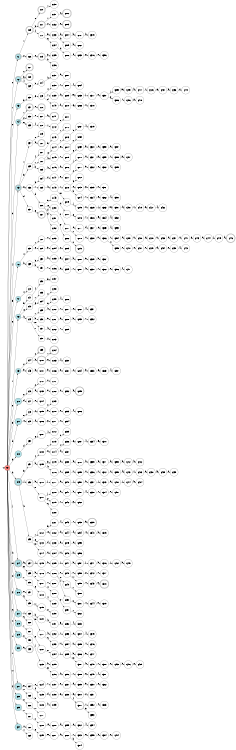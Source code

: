 digraph APTAALF {
__start0 [style = invis, shape = none, label = "", width = 0, height = 0];

rankdir=LR;
size="8,5";

s0 [style="filled", color="black", fillcolor="#ff817b" shape="circle", label="q0"];
s1 [style="rounded,filled", color="black", fillcolor="powderblue" shape="doublecircle", label="q1"];
s2 [style="rounded,filled", color="black", fillcolor="powderblue" shape="doublecircle", label="q2"];
s3 [style="filled", color="black", fillcolor="powderblue" shape="circle", label="q3"];
s4 [style="filled", color="black", fillcolor="powderblue" shape="circle", label="q4"];
s5 [style="rounded,filled", color="black", fillcolor="powderblue" shape="doublecircle", label="q5"];
s6 [style="filled", color="black", fillcolor="powderblue" shape="circle", label="q6"];
s7 [style="filled", color="black", fillcolor="powderblue" shape="circle", label="q7"];
s8 [style="filled", color="black", fillcolor="powderblue" shape="circle", label="q8"];
s9 [style="filled", color="black", fillcolor="powderblue" shape="circle", label="q9"];
s10 [style="filled", color="black", fillcolor="powderblue" shape="circle", label="q10"];
s11 [style="filled", color="black", fillcolor="powderblue" shape="circle", label="q11"];
s12 [style="filled", color="black", fillcolor="powderblue" shape="circle", label="q12"];
s13 [style="rounded,filled", color="black", fillcolor="powderblue" shape="doublecircle", label="q13"];
s14 [style="rounded,filled", color="black", fillcolor="powderblue" shape="doublecircle", label="q14"];
s15 [style="filled", color="black", fillcolor="powderblue" shape="circle", label="q15"];
s16 [style="filled", color="black", fillcolor="powderblue" shape="circle", label="q16"];
s17 [style="filled", color="black", fillcolor="powderblue" shape="circle", label="q17"];
s18 [style="filled", color="black", fillcolor="powderblue" shape="circle", label="q18"];
s19 [style="filled", color="black", fillcolor="powderblue" shape="circle", label="q19"];
s20 [style="filled", color="black", fillcolor="powderblue" shape="circle", label="q20"];
s21 [style="rounded,filled", color="black", fillcolor="powderblue" shape="doublecircle", label="q21"];
s22 [style="filled", color="black", fillcolor="powderblue" shape="circle", label="q22"];
s23 [style="filled", color="black", fillcolor="powderblue" shape="circle", label="q23"];
s24 [style="filled", color="black", fillcolor="powderblue" shape="circle", label="q24"];
s25 [style="rounded,filled", color="black", fillcolor="white" shape="doublecircle", label="q25"];
s26 [style="filled", color="black", fillcolor="white" shape="circle", label="q26"];
s27 [style="rounded,filled", color="black", fillcolor="white" shape="doublecircle", label="q27"];
s28 [style="rounded,filled", color="black", fillcolor="white" shape="doublecircle", label="q28"];
s29 [style="filled", color="black", fillcolor="white" shape="circle", label="q29"];
s30 [style="filled", color="black", fillcolor="white" shape="circle", label="q30"];
s31 [style="rounded,filled", color="black", fillcolor="white" shape="doublecircle", label="q31"];
s32 [style="filled", color="black", fillcolor="white" shape="circle", label="q32"];
s33 [style="filled", color="black", fillcolor="white" shape="circle", label="q33"];
s34 [style="filled", color="black", fillcolor="white" shape="circle", label="q34"];
s35 [style="filled", color="black", fillcolor="white" shape="circle", label="q35"];
s36 [style="filled", color="black", fillcolor="white" shape="circle", label="q36"];
s37 [style="filled", color="black", fillcolor="white" shape="circle", label="q37"];
s38 [style="filled", color="black", fillcolor="white" shape="circle", label="q38"];
s39 [style="filled", color="black", fillcolor="white" shape="circle", label="q39"];
s40 [style="filled", color="black", fillcolor="white" shape="circle", label="q40"];
s41 [style="filled", color="black", fillcolor="white" shape="circle", label="q41"];
s42 [style="filled", color="black", fillcolor="white" shape="circle", label="q42"];
s43 [style="filled", color="black", fillcolor="white" shape="circle", label="q43"];
s44 [style="filled", color="black", fillcolor="white" shape="circle", label="q44"];
s45 [style="filled", color="black", fillcolor="white" shape="circle", label="q45"];
s46 [style="filled", color="black", fillcolor="white" shape="circle", label="q46"];
s47 [style="filled", color="black", fillcolor="white" shape="circle", label="q47"];
s48 [style="filled", color="black", fillcolor="white" shape="circle", label="q48"];
s49 [style="filled", color="black", fillcolor="white" shape="circle", label="q49"];
s50 [style="filled", color="black", fillcolor="white" shape="circle", label="q50"];
s51 [style="filled", color="black", fillcolor="white" shape="circle", label="q51"];
s52 [style="filled", color="black", fillcolor="white" shape="circle", label="q52"];
s53 [style="filled", color="black", fillcolor="white" shape="circle", label="q53"];
s54 [style="rounded,filled", color="black", fillcolor="white" shape="doublecircle", label="q54"];
s55 [style="filled", color="black", fillcolor="white" shape="circle", label="q55"];
s56 [style="filled", color="black", fillcolor="white" shape="circle", label="q56"];
s57 [style="filled", color="black", fillcolor="white" shape="circle", label="q57"];
s58 [style="filled", color="black", fillcolor="white" shape="circle", label="q58"];
s59 [style="filled", color="black", fillcolor="white" shape="circle", label="q59"];
s60 [style="filled", color="black", fillcolor="white" shape="circle", label="q60"];
s61 [style="filled", color="black", fillcolor="white" shape="circle", label="q61"];
s62 [style="filled", color="black", fillcolor="white" shape="circle", label="q62"];
s63 [style="rounded,filled", color="black", fillcolor="white" shape="doublecircle", label="q63"];
s64 [style="filled", color="black", fillcolor="white" shape="circle", label="q64"];
s65 [style="filled", color="black", fillcolor="white" shape="circle", label="q65"];
s66 [style="filled", color="black", fillcolor="white" shape="circle", label="q66"];
s67 [style="filled", color="black", fillcolor="white" shape="circle", label="q67"];
s68 [style="filled", color="black", fillcolor="white" shape="circle", label="q68"];
s69 [style="filled", color="black", fillcolor="white" shape="circle", label="q69"];
s70 [style="rounded,filled", color="black", fillcolor="white" shape="doublecircle", label="q70"];
s71 [style="rounded,filled", color="black", fillcolor="white" shape="doublecircle", label="q71"];
s72 [style="filled", color="black", fillcolor="white" shape="circle", label="q72"];
s73 [style="rounded,filled", color="black", fillcolor="white" shape="doublecircle", label="q73"];
s74 [style="filled", color="black", fillcolor="white" shape="circle", label="q74"];
s75 [style="filled", color="black", fillcolor="white" shape="circle", label="q75"];
s76 [style="rounded,filled", color="black", fillcolor="white" shape="doublecircle", label="q76"];
s77 [style="filled", color="black", fillcolor="white" shape="circle", label="q77"];
s78 [style="filled", color="black", fillcolor="white" shape="circle", label="q78"];
s79 [style="filled", color="black", fillcolor="white" shape="circle", label="q79"];
s80 [style="rounded,filled", color="black", fillcolor="white" shape="doublecircle", label="q80"];
s81 [style="filled", color="black", fillcolor="white" shape="circle", label="q81"];
s82 [style="filled", color="black", fillcolor="white" shape="circle", label="q82"];
s83 [style="filled", color="black", fillcolor="white" shape="circle", label="q83"];
s84 [style="filled", color="black", fillcolor="white" shape="circle", label="q84"];
s85 [style="filled", color="black", fillcolor="white" shape="circle", label="q85"];
s86 [style="filled", color="black", fillcolor="white" shape="circle", label="q86"];
s87 [style="rounded,filled", color="black", fillcolor="white" shape="doublecircle", label="q87"];
s88 [style="filled", color="black", fillcolor="white" shape="circle", label="q88"];
s89 [style="filled", color="black", fillcolor="white" shape="circle", label="q89"];
s90 [style="filled", color="black", fillcolor="white" shape="circle", label="q90"];
s91 [style="filled", color="black", fillcolor="white" shape="circle", label="q91"];
s92 [style="filled", color="black", fillcolor="white" shape="circle", label="q92"];
s93 [style="filled", color="black", fillcolor="white" shape="circle", label="q93"];
s94 [style="filled", color="black", fillcolor="white" shape="circle", label="q94"];
s95 [style="filled", color="black", fillcolor="white" shape="circle", label="q95"];
s96 [style="filled", color="black", fillcolor="white" shape="circle", label="q96"];
s97 [style="filled", color="black", fillcolor="white" shape="circle", label="q97"];
s98 [style="filled", color="black", fillcolor="white" shape="circle", label="q98"];
s99 [style="rounded,filled", color="black", fillcolor="white" shape="doublecircle", label="q99"];
s100 [style="rounded,filled", color="black", fillcolor="white" shape="doublecircle", label="q100"];
s101 [style="filled", color="black", fillcolor="white" shape="circle", label="q101"];
s102 [style="filled", color="black", fillcolor="white" shape="circle", label="q102"];
s103 [style="filled", color="black", fillcolor="white" shape="circle", label="q103"];
s104 [style="filled", color="black", fillcolor="white" shape="circle", label="q104"];
s105 [style="filled", color="black", fillcolor="white" shape="circle", label="q105"];
s106 [style="filled", color="black", fillcolor="white" shape="circle", label="q106"];
s107 [style="filled", color="black", fillcolor="white" shape="circle", label="q107"];
s108 [style="filled", color="black", fillcolor="white" shape="circle", label="q108"];
s109 [style="filled", color="black", fillcolor="white" shape="circle", label="q109"];
s110 [style="filled", color="black", fillcolor="white" shape="circle", label="q110"];
s111 [style="filled", color="black", fillcolor="white" shape="circle", label="q111"];
s112 [style="filled", color="black", fillcolor="white" shape="circle", label="q112"];
s113 [style="filled", color="black", fillcolor="white" shape="circle", label="q113"];
s114 [style="filled", color="black", fillcolor="white" shape="circle", label="q114"];
s115 [style="filled", color="black", fillcolor="white" shape="circle", label="q115"];
s116 [style="filled", color="black", fillcolor="white" shape="circle", label="q116"];
s117 [style="filled", color="black", fillcolor="white" shape="circle", label="q117"];
s118 [style="filled", color="black", fillcolor="white" shape="circle", label="q118"];
s119 [style="filled", color="black", fillcolor="white" shape="circle", label="q119"];
s120 [style="filled", color="black", fillcolor="white" shape="circle", label="q120"];
s121 [style="filled", color="black", fillcolor="white" shape="circle", label="q121"];
s122 [style="filled", color="black", fillcolor="white" shape="circle", label="q122"];
s123 [style="filled", color="black", fillcolor="white" shape="circle", label="q123"];
s124 [style="filled", color="black", fillcolor="white" shape="circle", label="q124"];
s125 [style="filled", color="black", fillcolor="white" shape="circle", label="q125"];
s126 [style="filled", color="black", fillcolor="white" shape="circle", label="q126"];
s127 [style="filled", color="black", fillcolor="white" shape="circle", label="q127"];
s128 [style="filled", color="black", fillcolor="white" shape="circle", label="q128"];
s129 [style="filled", color="black", fillcolor="white" shape="circle", label="q129"];
s130 [style="filled", color="black", fillcolor="white" shape="circle", label="q130"];
s131 [style="filled", color="black", fillcolor="white" shape="circle", label="q131"];
s132 [style="filled", color="black", fillcolor="white" shape="circle", label="q132"];
s133 [style="filled", color="black", fillcolor="white" shape="circle", label="q133"];
s134 [style="filled", color="black", fillcolor="white" shape="circle", label="q134"];
s135 [style="filled", color="black", fillcolor="white" shape="circle", label="q135"];
s136 [style="filled", color="black", fillcolor="white" shape="circle", label="q136"];
s137 [style="filled", color="black", fillcolor="white" shape="circle", label="q137"];
s138 [style="filled", color="black", fillcolor="white" shape="circle", label="q138"];
s139 [style="filled", color="black", fillcolor="white" shape="circle", label="q139"];
s140 [style="filled", color="black", fillcolor="white" shape="circle", label="q140"];
s141 [style="rounded,filled", color="black", fillcolor="white" shape="doublecircle", label="q141"];
s142 [style="filled", color="black", fillcolor="white" shape="circle", label="q142"];
s143 [style="filled", color="black", fillcolor="white" shape="circle", label="q143"];
s144 [style="filled", color="black", fillcolor="white" shape="circle", label="q144"];
s145 [style="filled", color="black", fillcolor="white" shape="circle", label="q145"];
s146 [style="filled", color="black", fillcolor="white" shape="circle", label="q146"];
s147 [style="filled", color="black", fillcolor="white" shape="circle", label="q147"];
s148 [style="filled", color="black", fillcolor="white" shape="circle", label="q148"];
s149 [style="filled", color="black", fillcolor="white" shape="circle", label="q149"];
s150 [style="filled", color="black", fillcolor="white" shape="circle", label="q150"];
s151 [style="filled", color="black", fillcolor="white" shape="circle", label="q151"];
s152 [style="filled", color="black", fillcolor="white" shape="circle", label="q152"];
s153 [style="filled", color="black", fillcolor="white" shape="circle", label="q153"];
s154 [style="filled", color="black", fillcolor="white" shape="circle", label="q154"];
s155 [style="filled", color="black", fillcolor="white" shape="circle", label="q155"];
s156 [style="filled", color="black", fillcolor="white" shape="circle", label="q156"];
s157 [style="filled", color="black", fillcolor="white" shape="circle", label="q157"];
s158 [style="filled", color="black", fillcolor="white" shape="circle", label="q158"];
s159 [style="filled", color="black", fillcolor="white" shape="circle", label="q159"];
s160 [style="filled", color="black", fillcolor="white" shape="circle", label="q160"];
s161 [style="filled", color="black", fillcolor="white" shape="circle", label="q161"];
s162 [style="filled", color="black", fillcolor="white" shape="circle", label="q162"];
s163 [style="filled", color="black", fillcolor="white" shape="circle", label="q163"];
s164 [style="rounded,filled", color="black", fillcolor="white" shape="doublecircle", label="q164"];
s165 [style="filled", color="black", fillcolor="white" shape="circle", label="q165"];
s166 [style="filled", color="black", fillcolor="white" shape="circle", label="q166"];
s167 [style="filled", color="black", fillcolor="white" shape="circle", label="q167"];
s168 [style="filled", color="black", fillcolor="white" shape="circle", label="q168"];
s169 [style="filled", color="black", fillcolor="white" shape="circle", label="q169"];
s170 [style="filled", color="black", fillcolor="white" shape="circle", label="q170"];
s171 [style="filled", color="black", fillcolor="white" shape="circle", label="q171"];
s172 [style="filled", color="black", fillcolor="white" shape="circle", label="q172"];
s173 [style="filled", color="black", fillcolor="white" shape="circle", label="q173"];
s174 [style="filled", color="black", fillcolor="white" shape="circle", label="q174"];
s175 [style="filled", color="black", fillcolor="white" shape="circle", label="q175"];
s176 [style="filled", color="black", fillcolor="white" shape="circle", label="q176"];
s177 [style="filled", color="black", fillcolor="white" shape="circle", label="q177"];
s178 [style="filled", color="black", fillcolor="white" shape="circle", label="q178"];
s179 [style="filled", color="black", fillcolor="white" shape="circle", label="q179"];
s180 [style="filled", color="black", fillcolor="white" shape="circle", label="q180"];
s181 [style="filled", color="black", fillcolor="white" shape="circle", label="q181"];
s182 [style="filled", color="black", fillcolor="white" shape="circle", label="q182"];
s183 [style="filled", color="black", fillcolor="white" shape="circle", label="q183"];
s184 [style="filled", color="black", fillcolor="white" shape="circle", label="q184"];
s185 [style="filled", color="black", fillcolor="white" shape="circle", label="q185"];
s186 [style="filled", color="black", fillcolor="white" shape="circle", label="q186"];
s187 [style="filled", color="black", fillcolor="white" shape="circle", label="q187"];
s188 [style="filled", color="black", fillcolor="white" shape="circle", label="q188"];
s189 [style="filled", color="black", fillcolor="white" shape="circle", label="q189"];
s190 [style="filled", color="black", fillcolor="white" shape="circle", label="q190"];
s191 [style="filled", color="black", fillcolor="white" shape="circle", label="q191"];
s192 [style="filled", color="black", fillcolor="white" shape="circle", label="q192"];
s193 [style="filled", color="black", fillcolor="white" shape="circle", label="q193"];
s194 [style="filled", color="black", fillcolor="white" shape="circle", label="q194"];
s195 [style="filled", color="black", fillcolor="white" shape="circle", label="q195"];
s196 [style="filled", color="black", fillcolor="white" shape="circle", label="q196"];
s197 [style="filled", color="black", fillcolor="white" shape="circle", label="q197"];
s198 [style="filled", color="black", fillcolor="white" shape="circle", label="q198"];
s199 [style="filled", color="black", fillcolor="white" shape="circle", label="q199"];
s200 [style="filled", color="black", fillcolor="white" shape="circle", label="q200"];
s201 [style="filled", color="black", fillcolor="white" shape="circle", label="q201"];
s202 [style="rounded,filled", color="black", fillcolor="white" shape="doublecircle", label="q202"];
s203 [style="rounded,filled", color="black", fillcolor="white" shape="doublecircle", label="q203"];
s204 [style="filled", color="black", fillcolor="white" shape="circle", label="q204"];
s205 [style="filled", color="black", fillcolor="white" shape="circle", label="q205"];
s206 [style="filled", color="black", fillcolor="white" shape="circle", label="q206"];
s207 [style="filled", color="black", fillcolor="white" shape="circle", label="q207"];
s208 [style="filled", color="black", fillcolor="white" shape="circle", label="q208"];
s209 [style="filled", color="black", fillcolor="white" shape="circle", label="q209"];
s210 [style="filled", color="black", fillcolor="white" shape="circle", label="q210"];
s211 [style="filled", color="black", fillcolor="white" shape="circle", label="q211"];
s212 [style="filled", color="black", fillcolor="white" shape="circle", label="q212"];
s213 [style="filled", color="black", fillcolor="white" shape="circle", label="q213"];
s214 [style="filled", color="black", fillcolor="white" shape="circle", label="q214"];
s215 [style="filled", color="black", fillcolor="white" shape="circle", label="q215"];
s216 [style="filled", color="black", fillcolor="white" shape="circle", label="q216"];
s217 [style="filled", color="black", fillcolor="white" shape="circle", label="q217"];
s218 [style="filled", color="black", fillcolor="white" shape="circle", label="q218"];
s219 [style="filled", color="black", fillcolor="white" shape="circle", label="q219"];
s220 [style="filled", color="black", fillcolor="white" shape="circle", label="q220"];
s221 [style="filled", color="black", fillcolor="white" shape="circle", label="q221"];
s222 [style="filled", color="black", fillcolor="white" shape="circle", label="q222"];
s223 [style="filled", color="black", fillcolor="white" shape="circle", label="q223"];
s224 [style="filled", color="black", fillcolor="white" shape="circle", label="q224"];
s225 [style="filled", color="black", fillcolor="white" shape="circle", label="q225"];
s226 [style="filled", color="black", fillcolor="white" shape="circle", label="q226"];
s227 [style="filled", color="black", fillcolor="white" shape="circle", label="q227"];
s228 [style="filled", color="black", fillcolor="white" shape="circle", label="q228"];
s229 [style="filled", color="black", fillcolor="white" shape="circle", label="q229"];
s230 [style="filled", color="black", fillcolor="white" shape="circle", label="q230"];
s231 [style="filled", color="black", fillcolor="white" shape="circle", label="q231"];
s232 [style="filled", color="black", fillcolor="white" shape="circle", label="q232"];
s233 [style="filled", color="black", fillcolor="white" shape="circle", label="q233"];
s234 [style="filled", color="black", fillcolor="white" shape="circle", label="q234"];
s235 [style="filled", color="black", fillcolor="white" shape="circle", label="q235"];
s236 [style="filled", color="black", fillcolor="white" shape="circle", label="q236"];
s237 [style="filled", color="black", fillcolor="white" shape="circle", label="q237"];
s238 [style="filled", color="black", fillcolor="white" shape="circle", label="q238"];
s239 [style="filled", color="black", fillcolor="white" shape="circle", label="q239"];
s240 [style="filled", color="black", fillcolor="white" shape="circle", label="q240"];
s241 [style="filled", color="black", fillcolor="white" shape="circle", label="q241"];
s242 [style="filled", color="black", fillcolor="white" shape="circle", label="q242"];
s243 [style="filled", color="black", fillcolor="white" shape="circle", label="q243"];
s244 [style="filled", color="black", fillcolor="white" shape="circle", label="q244"];
s245 [style="filled", color="black", fillcolor="white" shape="circle", label="q245"];
s246 [style="filled", color="black", fillcolor="white" shape="circle", label="q246"];
s247 [style="filled", color="black", fillcolor="white" shape="circle", label="q247"];
s248 [style="filled", color="black", fillcolor="white" shape="circle", label="q248"];
s249 [style="filled", color="black", fillcolor="white" shape="circle", label="q249"];
s250 [style="filled", color="black", fillcolor="white" shape="circle", label="q250"];
s251 [style="filled", color="black", fillcolor="white" shape="circle", label="q251"];
s252 [style="filled", color="black", fillcolor="white" shape="circle", label="q252"];
s253 [style="filled", color="black", fillcolor="white" shape="circle", label="q253"];
s254 [style="filled", color="black", fillcolor="white" shape="circle", label="q254"];
s255 [style="filled", color="black", fillcolor="white" shape="circle", label="q255"];
s256 [style="filled", color="black", fillcolor="white" shape="circle", label="q256"];
s257 [style="filled", color="black", fillcolor="white" shape="circle", label="q257"];
s258 [style="filled", color="black", fillcolor="white" shape="circle", label="q258"];
s259 [style="filled", color="black", fillcolor="white" shape="circle", label="q259"];
s260 [style="filled", color="black", fillcolor="white" shape="circle", label="q260"];
s261 [style="filled", color="black", fillcolor="white" shape="circle", label="q261"];
s262 [style="filled", color="black", fillcolor="white" shape="circle", label="q262"];
s263 [style="filled", color="black", fillcolor="white" shape="circle", label="q263"];
s264 [style="filled", color="black", fillcolor="white" shape="circle", label="q264"];
s265 [style="filled", color="black", fillcolor="white" shape="circle", label="q265"];
s266 [style="filled", color="black", fillcolor="white" shape="circle", label="q266"];
s267 [style="filled", color="black", fillcolor="white" shape="circle", label="q267"];
s268 [style="filled", color="black", fillcolor="white" shape="circle", label="q268"];
s269 [style="filled", color="black", fillcolor="white" shape="circle", label="q269"];
s270 [style="filled", color="black", fillcolor="white" shape="circle", label="q270"];
s271 [style="filled", color="black", fillcolor="white" shape="circle", label="q271"];
s272 [style="filled", color="black", fillcolor="white" shape="circle", label="q272"];
s273 [style="filled", color="black", fillcolor="white" shape="circle", label="q273"];
s274 [style="filled", color="black", fillcolor="white" shape="circle", label="q274"];
s275 [style="filled", color="black", fillcolor="white" shape="circle", label="q275"];
s276 [style="filled", color="black", fillcolor="white" shape="circle", label="q276"];
s277 [style="filled", color="black", fillcolor="white" shape="circle", label="q277"];
s278 [style="filled", color="black", fillcolor="white" shape="circle", label="q278"];
s279 [style="rounded,filled", color="black", fillcolor="white" shape="doublecircle", label="q279"];
s280 [style="filled", color="black", fillcolor="white" shape="circle", label="q280"];
s281 [style="filled", color="black", fillcolor="white" shape="circle", label="q281"];
s282 [style="filled", color="black", fillcolor="white" shape="circle", label="q282"];
s283 [style="filled", color="black", fillcolor="white" shape="circle", label="q283"];
s284 [style="filled", color="black", fillcolor="white" shape="circle", label="q284"];
s285 [style="rounded,filled", color="black", fillcolor="white" shape="doublecircle", label="q285"];
s286 [style="filled", color="black", fillcolor="white" shape="circle", label="q286"];
s287 [style="filled", color="black", fillcolor="white" shape="circle", label="q287"];
s288 [style="filled", color="black", fillcolor="white" shape="circle", label="q288"];
s289 [style="filled", color="black", fillcolor="white" shape="circle", label="q289"];
s290 [style="filled", color="black", fillcolor="white" shape="circle", label="q290"];
s291 [style="filled", color="black", fillcolor="white" shape="circle", label="q291"];
s292 [style="filled", color="black", fillcolor="white" shape="circle", label="q292"];
s293 [style="filled", color="black", fillcolor="white" shape="circle", label="q293"];
s294 [style="filled", color="black", fillcolor="white" shape="circle", label="q294"];
s295 [style="filled", color="black", fillcolor="white" shape="circle", label="q295"];
s296 [style="filled", color="black", fillcolor="white" shape="circle", label="q296"];
s297 [style="filled", color="black", fillcolor="white" shape="circle", label="q297"];
s298 [style="filled", color="black", fillcolor="white" shape="circle", label="q298"];
s299 [style="filled", color="black", fillcolor="white" shape="circle", label="q299"];
s300 [style="filled", color="black", fillcolor="white" shape="circle", label="q300"];
s301 [style="filled", color="black", fillcolor="white" shape="circle", label="q301"];
s302 [style="filled", color="black", fillcolor="white" shape="circle", label="q302"];
s303 [style="filled", color="black", fillcolor="white" shape="circle", label="q303"];
s304 [style="filled", color="black", fillcolor="white" shape="circle", label="q304"];
s305 [style="filled", color="black", fillcolor="white" shape="circle", label="q305"];
s306 [style="filled", color="black", fillcolor="white" shape="circle", label="q306"];
s307 [style="filled", color="black", fillcolor="white" shape="circle", label="q307"];
s308 [style="filled", color="black", fillcolor="white" shape="circle", label="q308"];
s309 [style="filled", color="black", fillcolor="white" shape="circle", label="q309"];
s310 [style="filled", color="black", fillcolor="white" shape="circle", label="q310"];
s311 [style="rounded,filled", color="black", fillcolor="white" shape="doublecircle", label="q311"];
s312 [style="filled", color="black", fillcolor="white" shape="circle", label="q312"];
s313 [style="filled", color="black", fillcolor="white" shape="circle", label="q313"];
s314 [style="filled", color="black", fillcolor="white" shape="circle", label="q314"];
s315 [style="filled", color="black", fillcolor="white" shape="circle", label="q315"];
s316 [style="filled", color="black", fillcolor="white" shape="circle", label="q316"];
s317 [style="filled", color="black", fillcolor="white" shape="circle", label="q317"];
s318 [style="filled", color="black", fillcolor="white" shape="circle", label="q318"];
s319 [style="filled", color="black", fillcolor="white" shape="circle", label="q319"];
s320 [style="filled", color="black", fillcolor="white" shape="circle", label="q320"];
s321 [style="filled", color="black", fillcolor="white" shape="circle", label="q321"];
s322 [style="filled", color="black", fillcolor="white" shape="circle", label="q322"];
s323 [style="filled", color="black", fillcolor="white" shape="circle", label="q323"];
s324 [style="filled", color="black", fillcolor="white" shape="circle", label="q324"];
s325 [style="filled", color="black", fillcolor="white" shape="circle", label="q325"];
s326 [style="filled", color="black", fillcolor="white" shape="circle", label="q326"];
s327 [style="filled", color="black", fillcolor="white" shape="circle", label="q327"];
s328 [style="filled", color="black", fillcolor="white" shape="circle", label="q328"];
s329 [style="filled", color="black", fillcolor="white" shape="circle", label="q329"];
s330 [style="filled", color="black", fillcolor="white" shape="circle", label="q330"];
s331 [style="filled", color="black", fillcolor="white" shape="circle", label="q331"];
s332 [style="filled", color="black", fillcolor="white" shape="circle", label="q332"];
s333 [style="filled", color="black", fillcolor="white" shape="circle", label="q333"];
s334 [style="filled", color="black", fillcolor="white" shape="circle", label="q334"];
s335 [style="filled", color="black", fillcolor="white" shape="circle", label="q335"];
s336 [style="filled", color="black", fillcolor="white" shape="circle", label="q336"];
s337 [style="filled", color="black", fillcolor="white" shape="circle", label="q337"];
s338 [style="filled", color="black", fillcolor="white" shape="circle", label="q338"];
s339 [style="rounded,filled", color="black", fillcolor="white" shape="doublecircle", label="q339"];
s340 [style="filled", color="black", fillcolor="white" shape="circle", label="q340"];
s341 [style="filled", color="black", fillcolor="white" shape="circle", label="q341"];
s342 [style="filled", color="black", fillcolor="white" shape="circle", label="q342"];
s343 [style="filled", color="black", fillcolor="white" shape="circle", label="q343"];
s344 [style="filled", color="black", fillcolor="white" shape="circle", label="q344"];
s345 [style="filled", color="black", fillcolor="white" shape="circle", label="q345"];
s346 [style="filled", color="black", fillcolor="white" shape="circle", label="q346"];
s347 [style="filled", color="black", fillcolor="white" shape="circle", label="q347"];
s348 [style="filled", color="black", fillcolor="white" shape="circle", label="q348"];
s349 [style="filled", color="black", fillcolor="white" shape="circle", label="q349"];
s350 [style="filled", color="black", fillcolor="white" shape="circle", label="q350"];
s351 [style="filled", color="black", fillcolor="white" shape="circle", label="q351"];
s352 [style="filled", color="black", fillcolor="white" shape="circle", label="q352"];
s353 [style="filled", color="black", fillcolor="white" shape="circle", label="q353"];
s354 [style="filled", color="black", fillcolor="white" shape="circle", label="q354"];
s355 [style="filled", color="black", fillcolor="white" shape="circle", label="q355"];
s356 [style="filled", color="black", fillcolor="white" shape="circle", label="q356"];
s357 [style="filled", color="black", fillcolor="white" shape="circle", label="q357"];
s358 [style="filled", color="black", fillcolor="white" shape="circle", label="q358"];
s359 [style="filled", color="black", fillcolor="white" shape="circle", label="q359"];
s360 [style="filled", color="black", fillcolor="white" shape="circle", label="q360"];
s361 [style="filled", color="black", fillcolor="white" shape="circle", label="q361"];
s362 [style="filled", color="black", fillcolor="white" shape="circle", label="q362"];
s363 [style="filled", color="black", fillcolor="white" shape="circle", label="q363"];
s364 [style="filled", color="black", fillcolor="white" shape="circle", label="q364"];
s365 [style="filled", color="black", fillcolor="white" shape="circle", label="q365"];
s366 [style="filled", color="black", fillcolor="white" shape="circle", label="q366"];
s367 [style="filled", color="black", fillcolor="white" shape="circle", label="q367"];
s368 [style="filled", color="black", fillcolor="white" shape="circle", label="q368"];
s369 [style="filled", color="black", fillcolor="white" shape="circle", label="q369"];
s370 [style="filled", color="black", fillcolor="white" shape="circle", label="q370"];
s371 [style="filled", color="black", fillcolor="white" shape="circle", label="q371"];
s372 [style="filled", color="black", fillcolor="white" shape="circle", label="q372"];
s373 [style="filled", color="black", fillcolor="white" shape="circle", label="q373"];
s374 [style="filled", color="black", fillcolor="white" shape="circle", label="q374"];
s375 [style="filled", color="black", fillcolor="white" shape="circle", label="q375"];
s376 [style="filled", color="black", fillcolor="white" shape="circle", label="q376"];
s377 [style="filled", color="black", fillcolor="white" shape="circle", label="q377"];
s378 [style="rounded,filled", color="black", fillcolor="white" shape="doublecircle", label="q378"];
s379 [style="filled", color="black", fillcolor="white" shape="circle", label="q379"];
s380 [style="filled", color="black", fillcolor="white" shape="circle", label="q380"];
s381 [style="filled", color="black", fillcolor="white" shape="circle", label="q381"];
s382 [style="filled", color="black", fillcolor="white" shape="circle", label="q382"];
s383 [style="filled", color="black", fillcolor="white" shape="circle", label="q383"];
s384 [style="filled", color="black", fillcolor="white" shape="circle", label="q384"];
s385 [style="filled", color="black", fillcolor="white" shape="circle", label="q385"];
s386 [style="filled", color="black", fillcolor="white" shape="circle", label="q386"];
s387 [style="filled", color="black", fillcolor="white" shape="circle", label="q387"];
s388 [style="filled", color="black", fillcolor="white" shape="circle", label="q388"];
s389 [style="filled", color="black", fillcolor="white" shape="circle", label="q389"];
s390 [style="filled", color="black", fillcolor="white" shape="circle", label="q390"];
s391 [style="filled", color="black", fillcolor="white" shape="circle", label="q391"];
s392 [style="filled", color="black", fillcolor="white" shape="circle", label="q392"];
s393 [style="filled", color="black", fillcolor="white" shape="circle", label="q393"];
s394 [style="filled", color="black", fillcolor="white" shape="circle", label="q394"];
s395 [style="filled", color="black", fillcolor="white" shape="circle", label="q395"];
s396 [style="filled", color="black", fillcolor="white" shape="circle", label="q396"];
s397 [style="filled", color="black", fillcolor="white" shape="circle", label="q397"];
s398 [style="filled", color="black", fillcolor="white" shape="circle", label="q398"];
s399 [style="filled", color="black", fillcolor="white" shape="circle", label="q399"];
s400 [style="filled", color="black", fillcolor="white" shape="circle", label="q400"];
s401 [style="filled", color="black", fillcolor="white" shape="circle", label="q401"];
s402 [style="filled", color="black", fillcolor="white" shape="circle", label="q402"];
s403 [style="filled", color="black", fillcolor="white" shape="circle", label="q403"];
s404 [style="filled", color="black", fillcolor="white" shape="circle", label="q404"];
s405 [style="filled", color="black", fillcolor="white" shape="circle", label="q405"];
s406 [style="filled", color="black", fillcolor="white" shape="circle", label="q406"];
s407 [style="filled", color="black", fillcolor="white" shape="circle", label="q407"];
s408 [style="filled", color="black", fillcolor="white" shape="circle", label="q408"];
s409 [style="filled", color="black", fillcolor="white" shape="circle", label="q409"];
s410 [style="filled", color="black", fillcolor="white" shape="circle", label="q410"];
s411 [style="filled", color="black", fillcolor="white" shape="circle", label="q411"];
s412 [style="filled", color="black", fillcolor="white" shape="circle", label="q412"];
s413 [style="filled", color="black", fillcolor="white" shape="circle", label="q413"];
s414 [style="filled", color="black", fillcolor="white" shape="circle", label="q414"];
s415 [style="filled", color="black", fillcolor="white" shape="circle", label="q415"];
s416 [style="filled", color="black", fillcolor="white" shape="circle", label="q416"];
s417 [style="filled", color="black", fillcolor="white" shape="circle", label="q417"];
s418 [style="filled", color="black", fillcolor="white" shape="circle", label="q418"];
s419 [style="filled", color="black", fillcolor="white" shape="circle", label="q419"];
s420 [style="filled", color="black", fillcolor="white" shape="circle", label="q420"];
s421 [style="filled", color="black", fillcolor="white" shape="circle", label="q421"];
s422 [style="filled", color="black", fillcolor="white" shape="circle", label="q422"];
s423 [style="filled", color="black", fillcolor="white" shape="circle", label="q423"];
s424 [style="filled", color="black", fillcolor="white" shape="circle", label="q424"];
s425 [style="filled", color="black", fillcolor="white" shape="circle", label="q425"];
s426 [style="filled", color="black", fillcolor="white" shape="circle", label="q426"];
s427 [style="filled", color="black", fillcolor="white" shape="circle", label="q427"];
s428 [style="filled", color="black", fillcolor="white" shape="circle", label="q428"];
s429 [style="filled", color="black", fillcolor="white" shape="circle", label="q429"];
s430 [style="filled", color="black", fillcolor="white" shape="circle", label="q430"];
s431 [style="filled", color="black", fillcolor="white" shape="circle", label="q431"];
s432 [style="filled", color="black", fillcolor="white" shape="circle", label="q432"];
s433 [style="filled", color="black", fillcolor="white" shape="circle", label="q433"];
s434 [style="filled", color="black", fillcolor="white" shape="circle", label="q434"];
s435 [style="filled", color="black", fillcolor="white" shape="circle", label="q435"];
s436 [style="filled", color="black", fillcolor="white" shape="circle", label="q436"];
s437 [style="filled", color="black", fillcolor="white" shape="circle", label="q437"];
s438 [style="filled", color="black", fillcolor="white" shape="circle", label="q438"];
s439 [style="filled", color="black", fillcolor="white" shape="circle", label="q439"];
s440 [style="filled", color="black", fillcolor="white" shape="circle", label="q440"];
s441 [style="filled", color="black", fillcolor="white" shape="circle", label="q441"];
s442 [style="filled", color="black", fillcolor="white" shape="circle", label="q442"];
s443 [style="filled", color="black", fillcolor="white" shape="circle", label="q443"];
s444 [style="filled", color="black", fillcolor="white" shape="circle", label="q444"];
s445 [style="filled", color="black", fillcolor="white" shape="circle", label="q445"];
s446 [style="rounded,filled", color="black", fillcolor="white" shape="doublecircle", label="q446"];
subgraph cluster_main { 
	graph [pad=".75", ranksep="0.15", nodesep="0.15"];
	 style=invis; 
	__start0 -> s0 [penwidth=2];
}
s0 -> s1 [label="0"];
s0 -> s2 [label="1"];
s0 -> s3 [label="2"];
s0 -> s4 [label="3"];
s0 -> s5 [label="4"];
s0 -> s6 [label="5"];
s0 -> s7 [label="6"];
s0 -> s8 [label="7"];
s0 -> s9 [label="8"];
s0 -> s10 [label="9"];
s0 -> s11 [label="b"];
s0 -> s12 [label="g"];
s0 -> s13 [label="h"];
s0 -> s14 [label="j"];
s0 -> s15 [label="k"];
s0 -> s16 [label="m"];
s0 -> s17 [label="n"];
s0 -> s18 [label="p"];
s0 -> s19 [label="q"];
s0 -> s20 [label="s"];
s0 -> s21 [label="u"];
s0 -> s22 [label="v"];
s0 -> s23 [label="w"];
s0 -> s24 [label="y"];
s1 -> s25 [label="1"];
s1 -> s26 [label="2"];
s2 -> s27 [label="0"];
s2 -> s28 [label="3"];
s2 -> s29 [label="4"];
s3 -> s30 [label="3"];
s4 -> s31 [label="1"];
s4 -> s32 [label="2"];
s4 -> s33 [label="6"];
s5 -> s34 [label="1"];
s5 -> s35 [label="5"];
s5 -> s36 [label="6"];
s5 -> s37 [label="d"];
s6 -> s38 [label="4"];
s6 -> s39 [label="h"];
s7 -> s40 [label="4"];
s8 -> s41 [label="5"];
s8 -> s42 [label="e"];
s8 -> s43 [label="k"];
s9 -> s44 [label="2"];
s9 -> s45 [label="9"];
s10 -> s46 [label="8"];
s10 -> s47 [label="d"];
s11 -> s48 [label="8"];
s11 -> s49 [label="c"];
s12 -> s50 [label="d"];
s13 -> s51 [label="5"];
s13 -> s52 [label="j"];
s13 -> s53 [label="k"];
s14 -> s54 [label="h"];
s14 -> s55 [label="m"];
s15 -> s56 [label="7"];
s16 -> s57 [label="n"];
s16 -> s58 [label="q"];
s17 -> s59 [label="j"];
s17 -> s60 [label="q"];
s18 -> s61 [label="r"];
s19 -> s62 [label="n"];
s20 -> s63 [label="9"];
s21 -> s64 [label="g"];
s21 -> s65 [label="s"];
s22 -> s66 [label="y"];
s23 -> s67 [label="t"];
s24 -> s68 [label="w"];
s24 -> s69 [label="z"];
s25 -> s70 [label="0"];
s25 -> s71 [label="3"];
s25 -> s72 [label="4"];
s26 -> s73 [label="8"];
s29 -> s74 [label="5"];
s30 -> s75 [label="6"];
s31 -> s76 [label="0"];
s32 -> s77 [label="8"];
s33 -> s78 [label="4"];
s34 -> s79 [label="0"];
s34 -> s80 [label="3"];
s35 -> s81 [label="4"];
s35 -> s82 [label="7"];
s35 -> s83 [label="h"];
s36 -> s84 [label="3"];
s36 -> s85 [label="7"];
s36 -> s86 [label="d"];
s37 -> s87 [label="g"];
s38 -> s88 [label="1"];
s38 -> s89 [label="6"];
s39 -> s90 [label="5"];
s39 -> s91 [label="k"];
s41 -> s92 [label="4"];
s42 -> s93 [label="7"];
s42 -> s94 [label="g"];
s43 -> s95 [label="7"];
s43 -> s96 [label="h"];
s43 -> s97 [label="m"];
s43 -> s98 [label="v"];
s44 -> s99 [label="0"];
s44 -> s100 [label="3"];
s45 -> s101 [label="3"];
s46 -> s102 [label="2"];
s46 -> s103 [label="9"];
s47 -> s104 [label="e"];
s48 -> s105 [label="2"];
s49 -> s106 [label="f"];
s50 -> s107 [label="6"];
s51 -> s108 [label="4"];
s51 -> s109 [label="h"];
s52 -> s110 [label="h"];
s52 -> s111 [label="n"];
s53 -> s112 [label="7"];
s53 -> s113 [label="e"];
s53 -> s114 [label="m"];
s54 -> s115 [label="j"];
s55 -> s116 [label="k"];
s55 -> s117 [label="t"];
s56 -> s118 [label="6"];
s58 -> s119 [label="w"];
s59 -> s120 [label="h"];
s59 -> s121 [label="m"];
s61 -> s122 [label="p"];
s62 -> s123 [label="j"];
s64 -> s124 [label="e"];
s64 -> s125 [label="f"];
s65 -> s126 [label="k"];
s66 -> s127 [label="w"];
s67 -> s128 [label="s"];
s68 -> s129 [label="q"];
s70 -> s130 [label="1"];
s71 -> s131 [label="1"];
s71 -> s132 [label="2"];
s72 -> s133 [label="5"];
s72 -> s134 [label="6"];
s73 -> s135 [label="9"];
s73 -> s136 [label="b"];
s74 -> s137 [label="k"];
s75 -> s138 [label="4"];
s75 -> s139 [label="7"];
s75 -> s140 [label="d"];
s77 -> s141 [label="b"];
s78 -> s142 [label="1"];
s81 -> s143 [label="5"];
s82 -> s144 [label="e"];
s82 -> s145 [label="k"];
s83 -> s146 [label="k"];
s84 -> s147 [label="2"];
s85 -> s148 [label="k"];
s86 -> s149 [label="9"];
s86 -> s150 [label="e"];
s86 -> s151 [label="f"];
s86 -> s152 [label="g"];
s88 -> s153 [label="0"];
s89 -> s154 [label="3"];
s90 -> s155 [label="h"];
s91 -> s156 [label="7"];
s92 -> s157 [label="5"];
s94 -> s158 [label="u"];
s95 -> s159 [label="6"];
s95 -> s160 [label="k"];
s96 -> s161 [label="5"];
s97 -> s162 [label="k"];
s98 -> s163 [label="y"];
s100 -> s164 [label="1"];
s100 -> s165 [label="6"];
s101 -> s166 [label="9"];
s102 -> s167 [label="0"];
s103 -> s168 [label="8"];
s105 -> s169 [label="0"];
s105 -> s170 [label="3"];
s106 -> s171 [label="g"];
s107 -> s172 [label="4"];
s108 -> s173 [label="1"];
s108 -> s174 [label="6"];
s109 -> s175 [label="5"];
s109 -> s176 [label="k"];
s110 -> s177 [label="j"];
s111 -> s178 [label="j"];
s111 -> s179 [label="p"];
s111 -> s180 [label="q"];
s112 -> s181 [label="5"];
s112 -> s182 [label="e"];
s113 -> s183 [label="d"];
s114 -> s184 [label="q"];
s115 -> s185 [label="h"];
s116 -> s186 [label="s"];
s117 -> s187 [label="v"];
s117 -> s188 [label="w"];
s118 -> s189 [label="4"];
s119 -> s190 [label="y"];
s120 -> s191 [label="k"];
s121 -> s192 [label="k"];
s121 -> s193 [label="q"];
s122 -> s194 [label="n"];
s123 -> s195 [label="h"];
s123 -> s196 [label="m"];
s124 -> s197 [label="7"];
s125 -> s198 [label="d"];
s126 -> s199 [label="h"];
s128 -> s200 [label="e"];
s129 -> s201 [label="m"];
s131 -> s202 [label="0"];
s132 -> s203 [label="8"];
s133 -> s204 [label="h"];
s133 -> s205 [label="k"];
s134 -> s206 [label="d"];
s137 -> s207 [label="h"];
s138 -> s208 [label="1"];
s139 -> s209 [label="k"];
s140 -> s210 [label="f"];
s142 -> s211 [label="0"];
s143 -> s212 [label="7"];
s144 -> s213 [label="7"];
s144 -> s214 [label="g"];
s145 -> s215 [label="7"];
s146 -> s216 [label="h"];
s147 -> s217 [label="8"];
s148 -> s218 [label="7"];
s148 -> s219 [label="m"];
s149 -> s220 [label="d"];
s150 -> s221 [label="s"];
s151 -> s222 [label="g"];
s154 -> s223 [label="2"];
s155 -> s224 [label="5"];
s156 -> s225 [label="6"];
s159 -> s226 [label="4"];
s160 -> s227 [label="7"];
s161 -> s228 [label="h"];
s162 -> s229 [label="7"];
s165 -> s230 [label="4"];
s166 -> s231 [label="8"];
s168 -> s232 [label="2"];
s170 -> s233 [label="6"];
s171 -> s234 [label="u"];
s173 -> s235 [label="0"];
s174 -> s236 [label="4"];
s174 -> s237 [label="d"];
s175 -> s238 [label="h"];
s176 -> s239 [label="s"];
s177 -> s240 [label="h"];
s178 -> s241 [label="h"];
s179 -> s242 [label="r"];
s181 -> s243 [label="4"];
s182 -> s244 [label="d"];
s183 -> s245 [label="9"];
s184 -> s246 [label="w"];
s185 -> s247 [label="j"];
s186 -> s248 [label="t"];
s186 -> s249 [label="u"];
s186 -> s250 [label="v"];
s188 -> s251 [label="y"];
s191 -> s252 [label="5"];
s192 -> s253 [label="7"];
s193 -> s254 [label="w"];
s194 -> s255 [label="j"];
s196 -> s256 [label="k"];
s197 -> s257 [label="e"];
s198 -> s258 [label="6"];
s200 -> s259 [label="d"];
s201 -> s260 [label="k"];
s204 -> s261 [label="k"];
s205 -> s262 [label="h"];
s206 -> s263 [label="f"];
s208 -> s264 [label="4"];
s209 -> s265 [label="m"];
s210 -> s266 [label="g"];
s213 -> s267 [label="5"];
s214 -> s268 [label="u"];
s215 -> s269 [label="6"];
s216 -> s270 [label="j"];
s217 -> s271 [label="2"];
s218 -> s272 [label="5"];
s218 -> s273 [label="e"];
s218 -> s274 [label="k"];
s219 -> s275 [label="j"];
s220 -> s276 [label="e"];
s221 -> s277 [label="e"];
s221 -> s278 [label="t"];
s222 -> s279 [label="u"];
s224 -> s280 [label="h"];
s225 -> s281 [label="7"];
s227 -> s282 [label="6"];
s228 -> s283 [label="k"];
s231 -> s284 [label="2"];
s232 -> s285 [label="3"];
s233 -> s286 [label="4"];
s236 -> s287 [label="6"];
s238 -> s288 [label="5"];
s239 -> s289 [label="t"];
s240 -> s290 [label="j"];
s241 -> s291 [label="5"];
s242 -> s292 [label="p"];
s243 -> s293 [label="1"];
s244 -> s294 [label="f"];
s245 -> s295 [label="8"];
s246 -> s296 [label="y"];
s247 -> s297 [label="h"];
s248 -> s298 [label="v"];
s248 -> s299 [label="w"];
s249 -> s300 [label="v"];
s250 -> s301 [label="y"];
s251 -> s302 [label="z"];
s252 -> s303 [label="4"];
s253 -> s304 [label="6"];
s254 -> s305 [label="y"];
s255 -> s306 [label="h"];
s255 -> s307 [label="m"];
s256 -> s308 [label="7"];
s257 -> s309 [label="d"];
s258 -> s310 [label="3"];
s258 -> s311 [label="4"];
s259 -> s312 [label="6"];
s260 -> s313 [label="7"];
s260 -> s314 [label="h"];
s261 -> s315 [label="h"];
s263 -> s316 [label="g"];
s265 -> s317 [label="j"];
s266 -> s318 [label="u"];
s267 -> s319 [label="4"];
s269 -> s320 [label="3"];
s270 -> s321 [label="n"];
s271 -> s322 [label="3"];
s273 -> s323 [label="g"];
s274 -> s324 [label="7"];
s275 -> s325 [label="n"];
s276 -> s326 [label="7"];
s277 -> s327 [label="d"];
s278 -> s328 [label="w"];
s280 -> s329 [label="5"];
s281 -> s330 [label="k"];
s282 -> s331 [label="4"];
s283 -> s332 [label="7"];
s284 -> s333 [label="3"];
s287 -> s334 [label="4"];
s288 -> s335 [label="h"];
s289 -> s336 [label="w"];
s290 -> s337 [label="h"];
s291 -> s338 [label="4"];
s293 -> s339 [label="3"];
s294 -> s340 [label="c"];
s297 -> s341 [label="j"];
s298 -> s342 [label="y"];
s299 -> s343 [label="z"];
s301 -> s344 [label="z"];
s304 -> s345 [label="4"];
s305 -> s346 [label="z"];
s306 -> s347 [label="5"];
s307 -> s348 [label="k"];
s308 -> s349 [label="6"];
s309 -> s350 [label="9"];
s310 -> s351 [label="2"];
s311 -> s352 [label="1"];
s311 -> s353 [label="5"];
s312 -> s354 [label="4"];
s313 -> s355 [label="6"];
s316 -> s356 [label="u"];
s317 -> s357 [label="n"];
s320 -> s358 [label="2"];
s321 -> s359 [label="p"];
s322 -> s360 [label="6"];
s323 -> s361 [label="u"];
s324 -> s362 [label="6"];
s325 -> s363 [label="j"];
s326 -> s364 [label="5"];
s327 -> s365 [label="6"];
s328 -> s366 [label="x"];
s329 -> s367 [label="h"];
s330 -> s368 [label="7"];
s333 -> s369 [label="6"];
s334 -> s370 [label="5"];
s335 -> s371 [label="5"];
s336 -> s372 [label="t"];
s337 -> s373 [label="j"];
s338 -> s374 [label="1"];
s340 -> s375 [label="b"];
s341 -> s376 [label="h"];
s342 -> s377 [label="z"];
s343 -> s378 [label="x"];
s344 -> s379 [label="x"];
s348 -> s380 [label="7"];
s349 -> s381 [label="4"];
s350 -> s382 [label="8"];
s352 -> s383 [label="0"];
s355 -> s384 [label="3"];
s357 -> s385 [label="j"];
s357 -> s386 [label="p"];
s358 -> s387 [label="8"];
s359 -> s388 [label="r"];
s360 -> s389 [label="4"];
s362 -> s390 [label="4"];
s363 -> s391 [label="m"];
s364 -> s392 [label="4"];
s365 -> s393 [label="4"];
s366 -> s394 [label="r"];
s366 -> s395 [label="w"];
s368 -> s396 [label="6"];
s369 -> s397 [label="4"];
s371 -> s398 [label="h"];
s372 -> s399 [label="s"];
s373 -> s400 [label="h"];
s374 -> s401 [label="0"];
s376 -> s402 [label="j"];
s380 -> s403 [label="6"];
s384 -> s404 [label="2"];
s385 -> s405 [label="m"];
s386 -> s406 [label="r"];
s388 -> s407 [label="p"];
s391 -> s408 [label="k"];
s394 -> s409 [label="x"];
s395 -> s410 [label="t"];
s396 -> s411 [label="4"];
s398 -> s412 [label="5"];
s399 -> s413 [label="k"];
s400 -> s414 [label="j"];
s402 -> s415 [label="h"];
s403 -> s416 [label="3"];
s405 -> s417 [label="k"];
s406 -> s418 [label="p"];
s408 -> s419 [label="7"];
s409 -> s420 [label="w"];
s410 -> s421 [label="s"];
s412 -> s422 [label="h"];
s413 -> s423 [label="7"];
s414 -> s424 [label="h"];
s416 -> s425 [label="2"];
s417 -> s426 [label="7"];
s419 -> s427 [label="6"];
s420 -> s428 [label="q"];
s421 -> s429 [label="e"];
s423 -> s430 [label="6"];
s426 -> s431 [label="6"];
s427 -> s432 [label="4"];
s428 -> s433 [label="w"];
s429 -> s434 [label="d"];
s430 -> s435 [label="3"];
s431 -> s436 [label="3"];
s433 -> s437 [label="x"];
s434 -> s438 [label="6"];
s435 -> s439 [label="2"];
s436 -> s440 [label="2"];
s437 -> s441 [label="w"];
s438 -> s442 [label="4"];
s441 -> s443 [label="q"];
s443 -> s444 [label="n"];
s444 -> s445 [label="j"];
s445 -> s446 [label="h"];

}